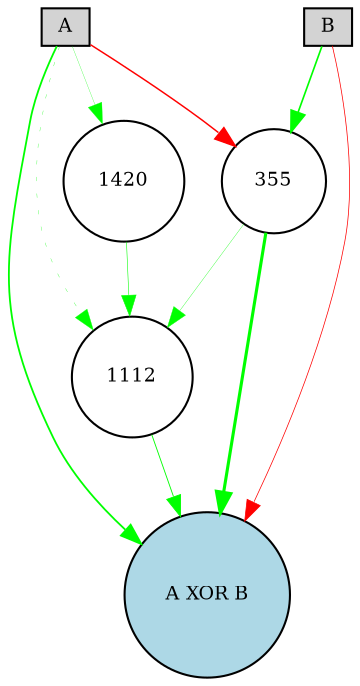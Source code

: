 digraph {
	node [fontsize=9 height=0.2 shape=circle width=0.2]
	A [fillcolor=lightgray shape=box style=filled]
	B [fillcolor=lightgray shape=box style=filled]
	"A XOR B" [fillcolor=lightblue style=filled]
	1112 [fillcolor=white style=filled]
	355 [fillcolor=white style=filled]
	1420 [fillcolor=white style=filled]
	A -> "A XOR B" [color=green penwidth=0.8680610794135141 style=solid]
	B -> 355 [color=green penwidth=0.7950030401569157 style=solid]
	355 -> "A XOR B" [color=green penwidth=1.4941807305156265 style=solid]
	A -> 355 [color=red penwidth=0.7112756553393276 style=solid]
	A -> 1112 [color=green penwidth=0.14246792403889785 style=dotted]
	A -> 1420 [color=green penwidth=0.1304450127073741 style=solid]
	1420 -> 1112 [color=green penwidth=0.271436363509598 style=solid]
	355 -> 1112 [color=green penwidth=0.15691078708045958 style=solid]
	1112 -> "A XOR B" [color=green penwidth=0.4272241508656637 style=solid]
	B -> "A XOR B" [color=red penwidth=0.3543532479673679 style=solid]
}
